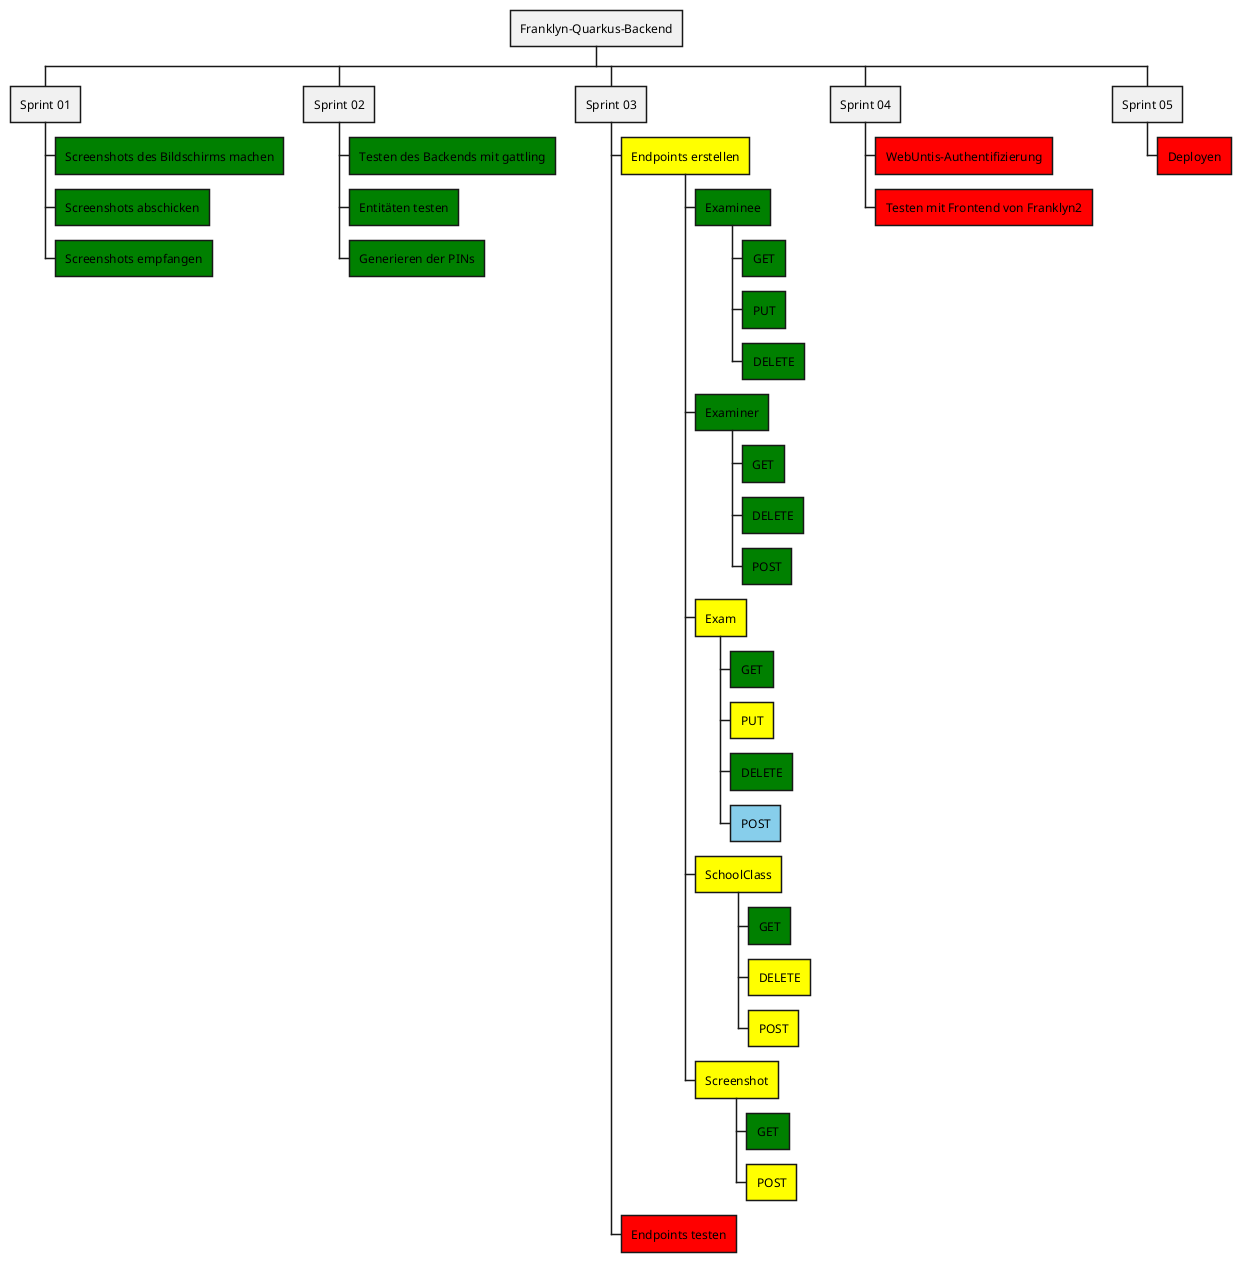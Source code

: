 @startwbs
* Franklyn-Quarkus-Backend
** Sprint 01
***[#green] Screenshots des Bildschirms machen
***[#green] Screenshots abschicken
***[#green] Screenshots empfangen
** Sprint 02
***[#green] Testen des Backends mit gattling
***[#green] Entitäten testen
***[#green] Generieren der PINs
** Sprint 03
***[#yellow] Endpoints erstellen
****[#green] Examinee
*****[#green] GET
*****[#green] PUT
*****[#green] DELETE
****[#green] Examiner
*****[#green] GET
*****[#green] DELETE
*****[#green] POST
****[#yellow] Exam
*****[#green] GET
*****[#yellow] PUT
*****[#green] DELETE
*****[#skyblue] POST
****[#yellow] SchoolClass
*****[#green] GET
*****[#yellow] DELETE
*****[#yellow] POST
****[#yellow] Screenshot
*****[#green] GET
*****[#yellow] POST
***[#red] Endpoints testen
** Sprint 04
***[#red] WebUntis-Authentifizierung
***[#red] Testen mit Frontend von Franklyn2
** Sprint 05
***[#red] Deployen
@endwbs